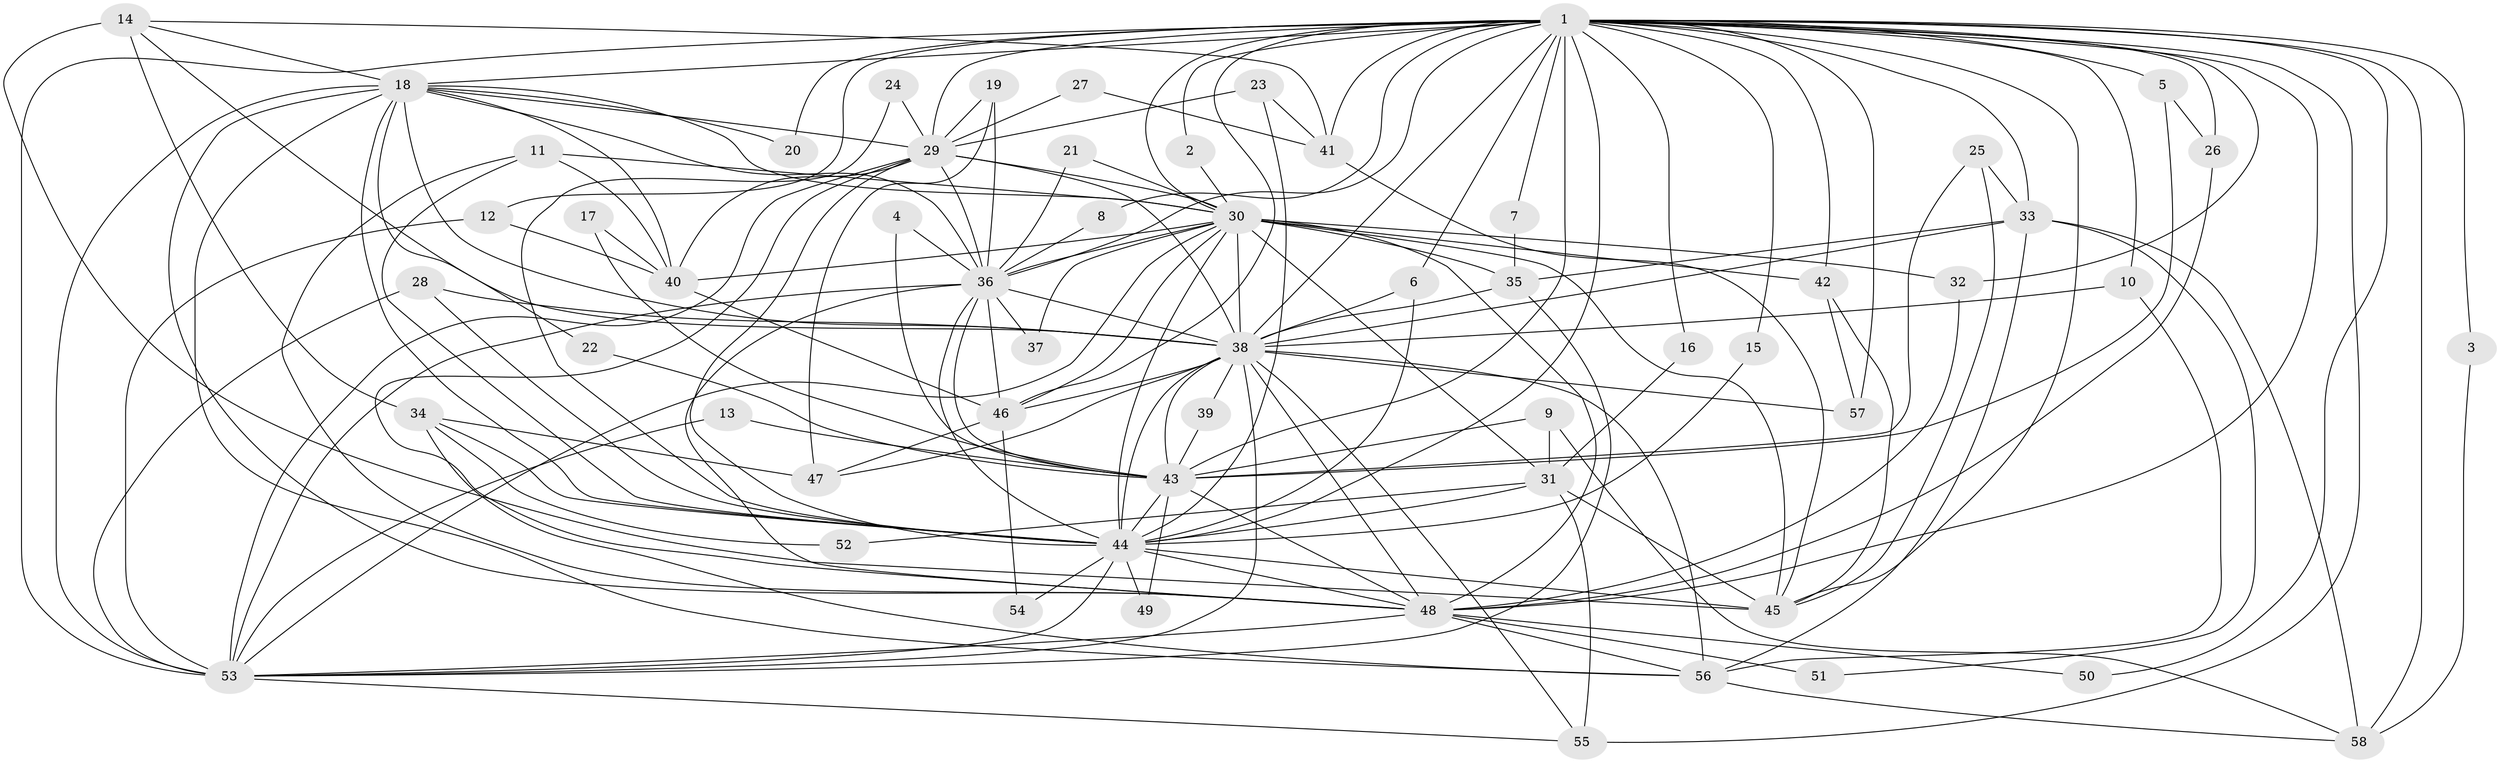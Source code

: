 // original degree distribution, {19: 0.008620689655172414, 28: 0.017241379310344827, 16: 0.008620689655172414, 17: 0.017241379310344827, 13: 0.008620689655172414, 18: 0.008620689655172414, 26: 0.008620689655172414, 22: 0.008620689655172414, 2: 0.5344827586206896, 7: 0.034482758620689655, 3: 0.1896551724137931, 14: 0.008620689655172414, 4: 0.06896551724137931, 5: 0.06896551724137931, 6: 0.008620689655172414}
// Generated by graph-tools (version 1.1) at 2025/25/03/09/25 03:25:38]
// undirected, 58 vertices, 168 edges
graph export_dot {
graph [start="1"]
  node [color=gray90,style=filled];
  1;
  2;
  3;
  4;
  5;
  6;
  7;
  8;
  9;
  10;
  11;
  12;
  13;
  14;
  15;
  16;
  17;
  18;
  19;
  20;
  21;
  22;
  23;
  24;
  25;
  26;
  27;
  28;
  29;
  30;
  31;
  32;
  33;
  34;
  35;
  36;
  37;
  38;
  39;
  40;
  41;
  42;
  43;
  44;
  45;
  46;
  47;
  48;
  49;
  50;
  51;
  52;
  53;
  54;
  55;
  56;
  57;
  58;
  1 -- 2 [weight=1.0];
  1 -- 3 [weight=1.0];
  1 -- 5 [weight=1.0];
  1 -- 6 [weight=1.0];
  1 -- 7 [weight=1.0];
  1 -- 8 [weight=1.0];
  1 -- 10 [weight=1.0];
  1 -- 12 [weight=1.0];
  1 -- 15 [weight=1.0];
  1 -- 16 [weight=1.0];
  1 -- 18 [weight=2.0];
  1 -- 20 [weight=1.0];
  1 -- 26 [weight=1.0];
  1 -- 29 [weight=2.0];
  1 -- 30 [weight=2.0];
  1 -- 32 [weight=1.0];
  1 -- 33 [weight=2.0];
  1 -- 36 [weight=2.0];
  1 -- 38 [weight=2.0];
  1 -- 41 [weight=2.0];
  1 -- 42 [weight=1.0];
  1 -- 43 [weight=2.0];
  1 -- 44 [weight=3.0];
  1 -- 45 [weight=1.0];
  1 -- 46 [weight=1.0];
  1 -- 48 [weight=2.0];
  1 -- 50 [weight=1.0];
  1 -- 53 [weight=2.0];
  1 -- 55 [weight=1.0];
  1 -- 57 [weight=1.0];
  1 -- 58 [weight=1.0];
  2 -- 30 [weight=1.0];
  3 -- 58 [weight=1.0];
  4 -- 36 [weight=1.0];
  4 -- 43 [weight=1.0];
  5 -- 26 [weight=1.0];
  5 -- 43 [weight=1.0];
  6 -- 38 [weight=1.0];
  6 -- 44 [weight=1.0];
  7 -- 35 [weight=1.0];
  8 -- 36 [weight=1.0];
  9 -- 31 [weight=1.0];
  9 -- 43 [weight=1.0];
  9 -- 58 [weight=1.0];
  10 -- 38 [weight=1.0];
  10 -- 56 [weight=1.0];
  11 -- 30 [weight=1.0];
  11 -- 40 [weight=1.0];
  11 -- 44 [weight=1.0];
  11 -- 48 [weight=1.0];
  12 -- 40 [weight=1.0];
  12 -- 53 [weight=1.0];
  13 -- 43 [weight=1.0];
  13 -- 53 [weight=1.0];
  14 -- 18 [weight=1.0];
  14 -- 34 [weight=1.0];
  14 -- 38 [weight=1.0];
  14 -- 41 [weight=1.0];
  14 -- 45 [weight=1.0];
  15 -- 44 [weight=1.0];
  16 -- 31 [weight=1.0];
  17 -- 40 [weight=1.0];
  17 -- 43 [weight=1.0];
  18 -- 20 [weight=1.0];
  18 -- 22 [weight=1.0];
  18 -- 29 [weight=1.0];
  18 -- 30 [weight=1.0];
  18 -- 36 [weight=1.0];
  18 -- 38 [weight=1.0];
  18 -- 40 [weight=1.0];
  18 -- 44 [weight=2.0];
  18 -- 48 [weight=1.0];
  18 -- 53 [weight=1.0];
  18 -- 56 [weight=1.0];
  19 -- 29 [weight=1.0];
  19 -- 36 [weight=1.0];
  19 -- 47 [weight=1.0];
  21 -- 30 [weight=1.0];
  21 -- 36 [weight=1.0];
  22 -- 43 [weight=1.0];
  23 -- 29 [weight=1.0];
  23 -- 41 [weight=1.0];
  23 -- 44 [weight=1.0];
  24 -- 29 [weight=1.0];
  24 -- 44 [weight=1.0];
  25 -- 33 [weight=1.0];
  25 -- 43 [weight=1.0];
  25 -- 45 [weight=1.0];
  26 -- 48 [weight=1.0];
  27 -- 29 [weight=1.0];
  27 -- 41 [weight=1.0];
  28 -- 38 [weight=1.0];
  28 -- 44 [weight=1.0];
  28 -- 53 [weight=1.0];
  29 -- 30 [weight=1.0];
  29 -- 36 [weight=2.0];
  29 -- 38 [weight=3.0];
  29 -- 40 [weight=1.0];
  29 -- 44 [weight=1.0];
  29 -- 48 [weight=1.0];
  29 -- 53 [weight=1.0];
  30 -- 31 [weight=1.0];
  30 -- 32 [weight=1.0];
  30 -- 35 [weight=1.0];
  30 -- 36 [weight=1.0];
  30 -- 37 [weight=1.0];
  30 -- 38 [weight=1.0];
  30 -- 40 [weight=1.0];
  30 -- 42 [weight=2.0];
  30 -- 44 [weight=1.0];
  30 -- 45 [weight=2.0];
  30 -- 46 [weight=1.0];
  30 -- 48 [weight=2.0];
  30 -- 53 [weight=1.0];
  31 -- 44 [weight=1.0];
  31 -- 45 [weight=1.0];
  31 -- 52 [weight=1.0];
  31 -- 55 [weight=1.0];
  32 -- 48 [weight=1.0];
  33 -- 35 [weight=2.0];
  33 -- 38 [weight=1.0];
  33 -- 51 [weight=1.0];
  33 -- 56 [weight=1.0];
  33 -- 58 [weight=1.0];
  34 -- 44 [weight=1.0];
  34 -- 47 [weight=1.0];
  34 -- 52 [weight=1.0];
  34 -- 56 [weight=1.0];
  35 -- 38 [weight=1.0];
  35 -- 53 [weight=1.0];
  36 -- 37 [weight=1.0];
  36 -- 38 [weight=2.0];
  36 -- 43 [weight=1.0];
  36 -- 44 [weight=1.0];
  36 -- 46 [weight=1.0];
  36 -- 48 [weight=2.0];
  36 -- 53 [weight=1.0];
  38 -- 39 [weight=1.0];
  38 -- 43 [weight=1.0];
  38 -- 44 [weight=3.0];
  38 -- 46 [weight=1.0];
  38 -- 47 [weight=1.0];
  38 -- 48 [weight=1.0];
  38 -- 53 [weight=2.0];
  38 -- 55 [weight=1.0];
  38 -- 56 [weight=1.0];
  38 -- 57 [weight=1.0];
  39 -- 43 [weight=1.0];
  40 -- 46 [weight=1.0];
  41 -- 45 [weight=1.0];
  42 -- 45 [weight=1.0];
  42 -- 57 [weight=1.0];
  43 -- 44 [weight=2.0];
  43 -- 48 [weight=1.0];
  43 -- 49 [weight=1.0];
  44 -- 45 [weight=2.0];
  44 -- 48 [weight=1.0];
  44 -- 49 [weight=1.0];
  44 -- 53 [weight=1.0];
  44 -- 54 [weight=1.0];
  46 -- 47 [weight=1.0];
  46 -- 54 [weight=1.0];
  48 -- 50 [weight=1.0];
  48 -- 51 [weight=1.0];
  48 -- 53 [weight=1.0];
  48 -- 56 [weight=1.0];
  53 -- 55 [weight=1.0];
  56 -- 58 [weight=1.0];
}
